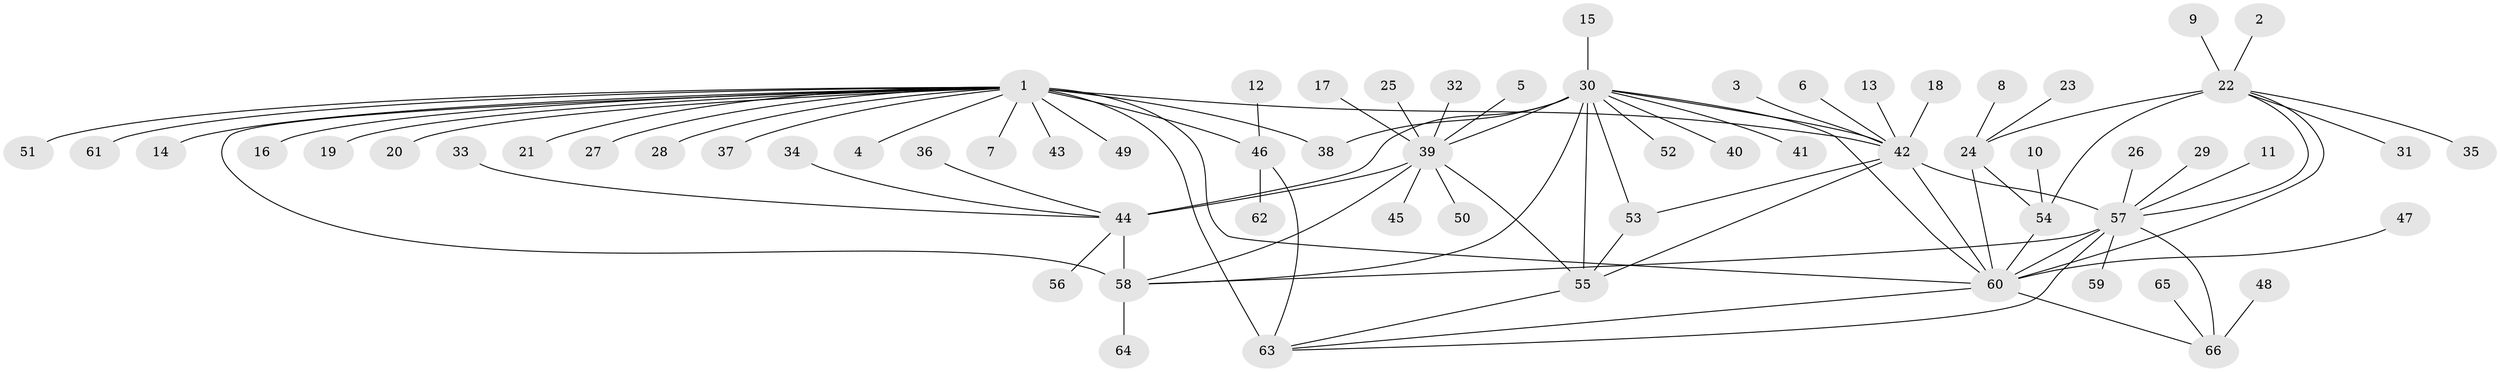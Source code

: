 // original degree distribution, {13: 0.015151515151515152, 6: 0.03787878787878788, 9: 0.08333333333333333, 8: 0.03787878787878788, 10: 0.022727272727272728, 7: 0.015151515151515152, 12: 0.015151515151515152, 1: 0.6287878787878788, 2: 0.11363636363636363, 3: 0.030303030303030304}
// Generated by graph-tools (version 1.1) at 2025/50/03/09/25 03:50:27]
// undirected, 66 vertices, 87 edges
graph export_dot {
graph [start="1"]
  node [color=gray90,style=filled];
  1;
  2;
  3;
  4;
  5;
  6;
  7;
  8;
  9;
  10;
  11;
  12;
  13;
  14;
  15;
  16;
  17;
  18;
  19;
  20;
  21;
  22;
  23;
  24;
  25;
  26;
  27;
  28;
  29;
  30;
  31;
  32;
  33;
  34;
  35;
  36;
  37;
  38;
  39;
  40;
  41;
  42;
  43;
  44;
  45;
  46;
  47;
  48;
  49;
  50;
  51;
  52;
  53;
  54;
  55;
  56;
  57;
  58;
  59;
  60;
  61;
  62;
  63;
  64;
  65;
  66;
  1 -- 4 [weight=1.0];
  1 -- 7 [weight=1.0];
  1 -- 14 [weight=1.0];
  1 -- 16 [weight=1.0];
  1 -- 19 [weight=1.0];
  1 -- 20 [weight=1.0];
  1 -- 21 [weight=1.0];
  1 -- 27 [weight=1.0];
  1 -- 28 [weight=1.0];
  1 -- 37 [weight=1.0];
  1 -- 38 [weight=1.0];
  1 -- 42 [weight=1.0];
  1 -- 43 [weight=1.0];
  1 -- 46 [weight=4.0];
  1 -- 49 [weight=1.0];
  1 -- 51 [weight=1.0];
  1 -- 58 [weight=1.0];
  1 -- 60 [weight=1.0];
  1 -- 61 [weight=1.0];
  1 -- 63 [weight=4.0];
  2 -- 22 [weight=1.0];
  3 -- 42 [weight=1.0];
  5 -- 39 [weight=1.0];
  6 -- 42 [weight=1.0];
  8 -- 24 [weight=1.0];
  9 -- 22 [weight=1.0];
  10 -- 54 [weight=1.0];
  11 -- 57 [weight=1.0];
  12 -- 46 [weight=1.0];
  13 -- 42 [weight=1.0];
  15 -- 30 [weight=1.0];
  17 -- 39 [weight=1.0];
  18 -- 42 [weight=1.0];
  22 -- 24 [weight=3.0];
  22 -- 31 [weight=1.0];
  22 -- 35 [weight=1.0];
  22 -- 54 [weight=3.0];
  22 -- 57 [weight=1.0];
  22 -- 60 [weight=3.0];
  23 -- 24 [weight=1.0];
  24 -- 54 [weight=1.0];
  24 -- 60 [weight=1.0];
  25 -- 39 [weight=1.0];
  26 -- 57 [weight=1.0];
  29 -- 57 [weight=1.0];
  30 -- 38 [weight=1.0];
  30 -- 39 [weight=2.0];
  30 -- 40 [weight=1.0];
  30 -- 41 [weight=1.0];
  30 -- 42 [weight=2.0];
  30 -- 44 [weight=1.0];
  30 -- 52 [weight=1.0];
  30 -- 53 [weight=2.0];
  30 -- 55 [weight=4.0];
  30 -- 58 [weight=2.0];
  30 -- 60 [weight=2.0];
  32 -- 39 [weight=1.0];
  33 -- 44 [weight=1.0];
  34 -- 44 [weight=1.0];
  36 -- 44 [weight=1.0];
  39 -- 44 [weight=2.0];
  39 -- 45 [weight=1.0];
  39 -- 50 [weight=1.0];
  39 -- 55 [weight=1.0];
  39 -- 58 [weight=4.0];
  42 -- 53 [weight=1.0];
  42 -- 55 [weight=2.0];
  42 -- 57 [weight=1.0];
  42 -- 60 [weight=1.0];
  44 -- 56 [weight=1.0];
  44 -- 58 [weight=2.0];
  46 -- 62 [weight=1.0];
  46 -- 63 [weight=1.0];
  47 -- 60 [weight=1.0];
  48 -- 66 [weight=1.0];
  53 -- 55 [weight=2.0];
  54 -- 60 [weight=1.0];
  55 -- 63 [weight=1.0];
  57 -- 58 [weight=1.0];
  57 -- 59 [weight=1.0];
  57 -- 60 [weight=4.0];
  57 -- 63 [weight=1.0];
  57 -- 66 [weight=4.0];
  58 -- 64 [weight=1.0];
  60 -- 63 [weight=1.0];
  60 -- 66 [weight=1.0];
  65 -- 66 [weight=1.0];
}
